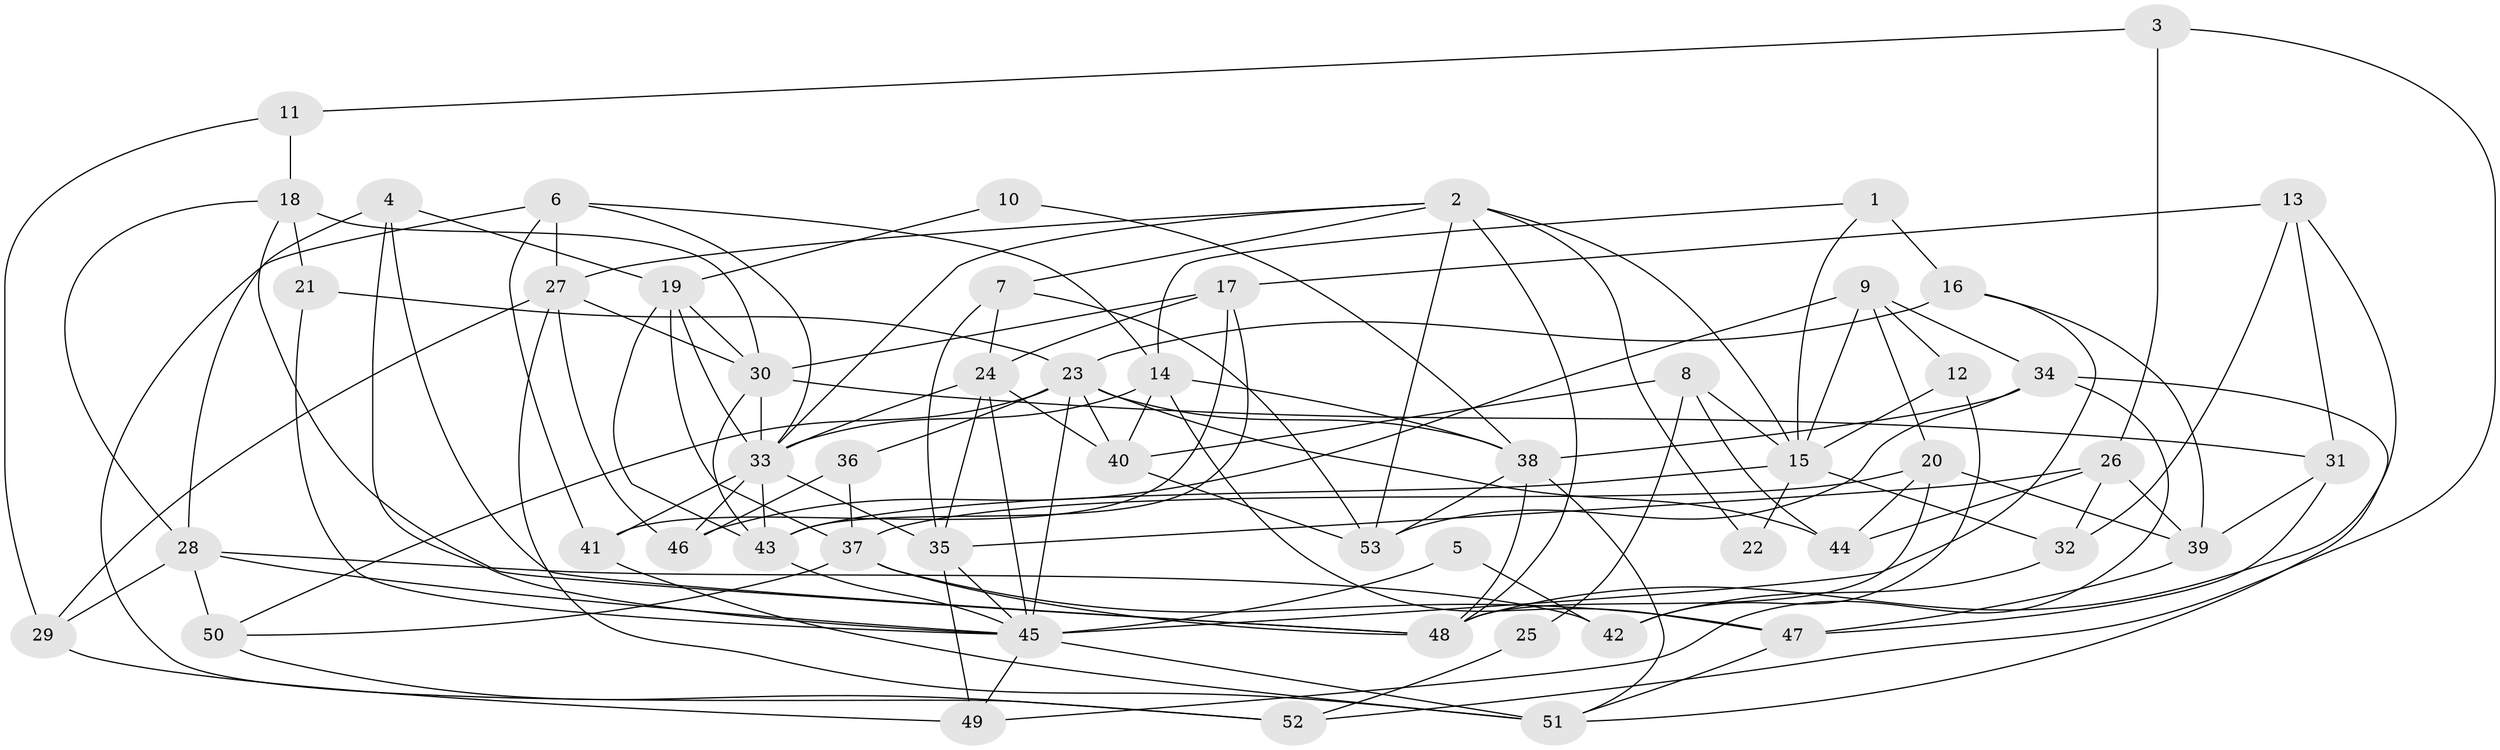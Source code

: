 // original degree distribution, {4: 0.26436781609195403, 6: 0.08045977011494253, 3: 0.2988505747126437, 2: 0.11494252873563218, 5: 0.1839080459770115, 7: 0.04597701149425287, 8: 0.011494252873563218}
// Generated by graph-tools (version 1.1) at 2025/37/03/04/25 23:37:04]
// undirected, 53 vertices, 130 edges
graph export_dot {
  node [color=gray90,style=filled];
  1;
  2;
  3;
  4;
  5;
  6;
  7;
  8;
  9;
  10;
  11;
  12;
  13;
  14;
  15;
  16;
  17;
  18;
  19;
  20;
  21;
  22;
  23;
  24;
  25;
  26;
  27;
  28;
  29;
  30;
  31;
  32;
  33;
  34;
  35;
  36;
  37;
  38;
  39;
  40;
  41;
  42;
  43;
  44;
  45;
  46;
  47;
  48;
  49;
  50;
  51;
  52;
  53;
  1 -- 14 [weight=1.0];
  1 -- 15 [weight=1.0];
  1 -- 16 [weight=2.0];
  2 -- 7 [weight=1.0];
  2 -- 15 [weight=1.0];
  2 -- 22 [weight=1.0];
  2 -- 27 [weight=1.0];
  2 -- 33 [weight=1.0];
  2 -- 48 [weight=1.0];
  2 -- 53 [weight=1.0];
  3 -- 11 [weight=1.0];
  3 -- 26 [weight=1.0];
  3 -- 52 [weight=1.0];
  4 -- 19 [weight=1.0];
  4 -- 28 [weight=1.0];
  4 -- 45 [weight=1.0];
  4 -- 48 [weight=1.0];
  5 -- 42 [weight=1.0];
  5 -- 45 [weight=2.0];
  6 -- 14 [weight=1.0];
  6 -- 27 [weight=1.0];
  6 -- 33 [weight=1.0];
  6 -- 41 [weight=1.0];
  6 -- 52 [weight=1.0];
  7 -- 24 [weight=1.0];
  7 -- 35 [weight=1.0];
  7 -- 53 [weight=1.0];
  8 -- 15 [weight=1.0];
  8 -- 25 [weight=1.0];
  8 -- 40 [weight=1.0];
  8 -- 44 [weight=1.0];
  9 -- 12 [weight=1.0];
  9 -- 15 [weight=1.0];
  9 -- 20 [weight=1.0];
  9 -- 34 [weight=1.0];
  9 -- 46 [weight=1.0];
  10 -- 19 [weight=1.0];
  10 -- 38 [weight=1.0];
  11 -- 18 [weight=1.0];
  11 -- 29 [weight=1.0];
  12 -- 15 [weight=1.0];
  12 -- 42 [weight=1.0];
  13 -- 17 [weight=1.0];
  13 -- 31 [weight=1.0];
  13 -- 32 [weight=1.0];
  13 -- 48 [weight=1.0];
  14 -- 33 [weight=1.0];
  14 -- 38 [weight=1.0];
  14 -- 40 [weight=1.0];
  14 -- 47 [weight=1.0];
  15 -- 22 [weight=1.0];
  15 -- 32 [weight=1.0];
  15 -- 43 [weight=1.0];
  16 -- 23 [weight=2.0];
  16 -- 39 [weight=1.0];
  16 -- 45 [weight=1.0];
  17 -- 24 [weight=1.0];
  17 -- 30 [weight=1.0];
  17 -- 41 [weight=1.0];
  17 -- 43 [weight=1.0];
  18 -- 21 [weight=1.0];
  18 -- 28 [weight=1.0];
  18 -- 30 [weight=1.0];
  18 -- 48 [weight=1.0];
  19 -- 30 [weight=1.0];
  19 -- 33 [weight=1.0];
  19 -- 37 [weight=1.0];
  19 -- 43 [weight=1.0];
  20 -- 37 [weight=1.0];
  20 -- 39 [weight=1.0];
  20 -- 44 [weight=1.0];
  20 -- 48 [weight=3.0];
  21 -- 23 [weight=1.0];
  21 -- 45 [weight=1.0];
  23 -- 36 [weight=1.0];
  23 -- 38 [weight=1.0];
  23 -- 40 [weight=1.0];
  23 -- 44 [weight=1.0];
  23 -- 45 [weight=1.0];
  23 -- 50 [weight=1.0];
  24 -- 33 [weight=1.0];
  24 -- 35 [weight=1.0];
  24 -- 40 [weight=1.0];
  24 -- 45 [weight=1.0];
  25 -- 52 [weight=1.0];
  26 -- 32 [weight=1.0];
  26 -- 35 [weight=1.0];
  26 -- 39 [weight=1.0];
  26 -- 44 [weight=1.0];
  27 -- 29 [weight=1.0];
  27 -- 30 [weight=1.0];
  27 -- 46 [weight=1.0];
  27 -- 51 [weight=1.0];
  28 -- 29 [weight=2.0];
  28 -- 42 [weight=1.0];
  28 -- 45 [weight=1.0];
  28 -- 50 [weight=1.0];
  29 -- 49 [weight=1.0];
  30 -- 31 [weight=1.0];
  30 -- 33 [weight=1.0];
  30 -- 43 [weight=1.0];
  31 -- 39 [weight=1.0];
  31 -- 47 [weight=1.0];
  32 -- 42 [weight=1.0];
  33 -- 35 [weight=1.0];
  33 -- 41 [weight=1.0];
  33 -- 43 [weight=1.0];
  33 -- 46 [weight=1.0];
  34 -- 38 [weight=1.0];
  34 -- 49 [weight=1.0];
  34 -- 51 [weight=1.0];
  34 -- 53 [weight=1.0];
  35 -- 45 [weight=1.0];
  35 -- 49 [weight=1.0];
  36 -- 37 [weight=1.0];
  36 -- 46 [weight=1.0];
  37 -- 47 [weight=1.0];
  37 -- 48 [weight=1.0];
  37 -- 50 [weight=1.0];
  38 -- 48 [weight=1.0];
  38 -- 51 [weight=1.0];
  38 -- 53 [weight=1.0];
  39 -- 47 [weight=1.0];
  40 -- 53 [weight=1.0];
  41 -- 51 [weight=1.0];
  43 -- 45 [weight=1.0];
  45 -- 49 [weight=1.0];
  45 -- 51 [weight=1.0];
  47 -- 51 [weight=1.0];
  50 -- 52 [weight=1.0];
}
